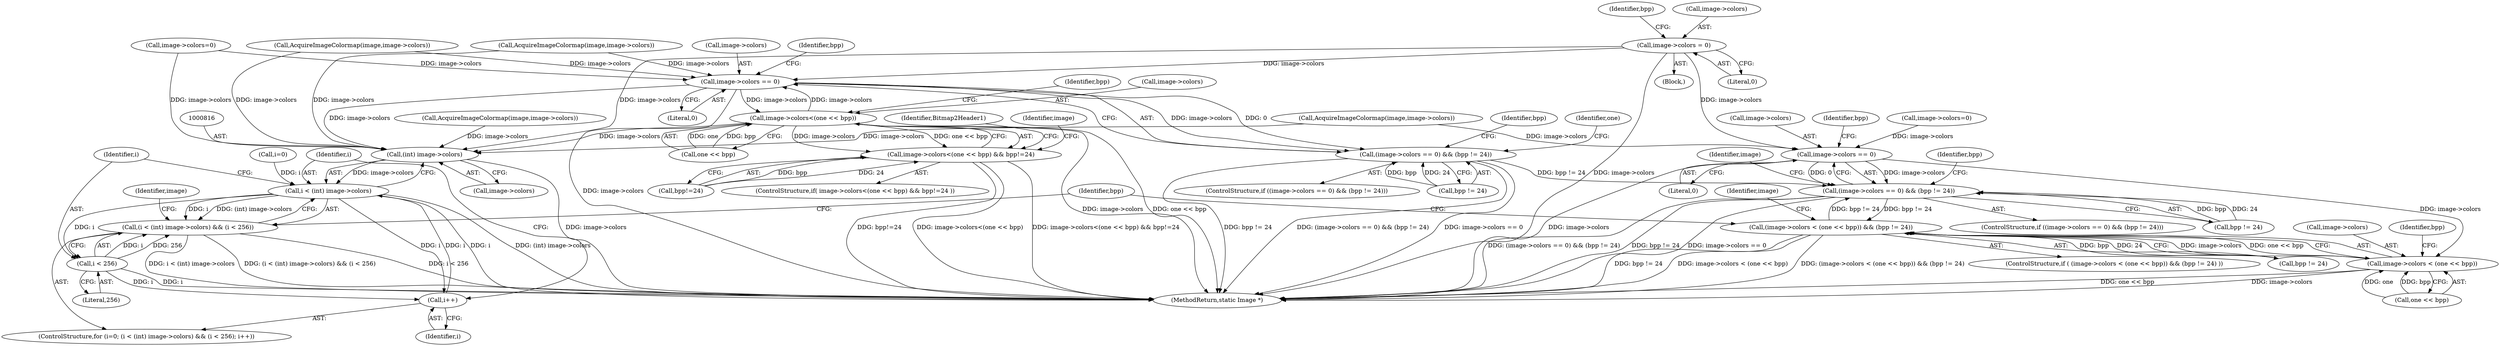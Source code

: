 digraph "0_ImageMagick_d9b2209a69ee90d8df81fb124eb66f593eb9f599_0@pointer" {
"1000309" [label="(Call,image->colors = 0)"];
"1000780" [label="(Call,image->colors == 0)"];
"1000779" [label="(Call,(image->colors == 0) && (bpp != 24))"];
"1000875" [label="(Call,(image->colors < (one << bpp)) && (bpp != 24))"];
"1000876" [label="(Call,image->colors < (one << bpp))"];
"1000815" [label="(Call,(int) image->colors)"];
"1000813" [label="(Call,i < (int) image->colors)"];
"1000812" [label="(Call,(i < (int) image->colors) && (i < 256))"];
"1000820" [label="(Call,i < 256)"];
"1000823" [label="(Call,i++)"];
"1001482" [label="(Call,image->colors == 0)"];
"1001481" [label="(Call,(image->colors == 0) && (bpp != 24))"];
"1001518" [label="(Call,image->colors<(one << bpp))"];
"1001517" [label="(Call,image->colors<(one << bpp) && bpp!=24)"];
"1000785" [label="(Call,bpp != 24)"];
"1001504" [label="(Call,AcquireImageColormap(image,image->colors))"];
"1001517" [label="(Call,image->colors<(one << bpp) && bpp!=24)"];
"1000781" [label="(Call,image->colors)"];
"1001526" [label="(Identifier,bpp)"];
"1001481" [label="(Call,(image->colors == 0) && (bpp != 24))"];
"1000778" [label="(ControlStructure,if ((image->colors == 0) && (bpp != 24)))"];
"1000809" [label="(Call,i=0)"];
"1000786" [label="(Identifier,bpp)"];
"1000888" [label="(Identifier,image)"];
"1000822" [label="(Literal,256)"];
"1001522" [label="(Call,one << bpp)"];
"1000798" [label="(Call,AcquireImageColormap(image,image->colors))"];
"1000315" [label="(Identifier,bpp)"];
"1000823" [label="(Call,i++)"];
"1001488" [label="(Identifier,bpp)"];
"1001514" [label="(Identifier,bpp)"];
"1000814" [label="(Identifier,i)"];
"1000780" [label="(Call,image->colors == 0)"];
"1000883" [label="(Call,bpp != 24)"];
"1000877" [label="(Call,image->colors)"];
"1001493" [label="(Identifier,one)"];
"1001525" [label="(Call,bpp!=24)"];
"1000884" [label="(Identifier,bpp)"];
"1001318" [label="(Call,AcquireImageColormap(image,image->colors))"];
"1001487" [label="(Call,bpp != 24)"];
"1000784" [label="(Literal,0)"];
"1000141" [label="(Block,)"];
"1000874" [label="(ControlStructure,if ( (image->colors < (one << bpp)) && (bpp != 24) ))"];
"1000908" [label="(Identifier,bpp)"];
"1001550" [label="(Identifier,Bitmap2Header1)"];
"1001914" [label="(MethodReturn,static Image *)"];
"1000880" [label="(Call,one << bpp)"];
"1000821" [label="(Identifier,i)"];
"1001519" [label="(Call,image->colors)"];
"1000830" [label="(Identifier,image)"];
"1000876" [label="(Call,image->colors < (one << bpp))"];
"1000779" [label="(Call,(image->colors == 0) && (bpp != 24))"];
"1001518" [label="(Call,image->colors<(one << bpp))"];
"1000824" [label="(Identifier,i)"];
"1000310" [label="(Call,image->colors)"];
"1000815" [label="(Call,(int) image->colors)"];
"1000872" [label="(Identifier,bpp)"];
"1000813" [label="(Call,i < (int) image->colors)"];
"1000313" [label="(Literal,0)"];
"1000817" [label="(Call,image->colors)"];
"1001738" [label="(Call,image->colors=0)"];
"1000812" [label="(Call,(i < (int) image->colors) && (i < 256))"];
"1001516" [label="(ControlStructure,if( image->colors<(one << bpp) && bpp!=24 ))"];
"1001530" [label="(Identifier,image)"];
"1000791" [label="(Identifier,image)"];
"1001480" [label="(ControlStructure,if ((image->colors == 0) && (bpp != 24)))"];
"1000875" [label="(Call,(image->colors < (one << bpp)) && (bpp != 24))"];
"1001483" [label="(Call,image->colors)"];
"1001157" [label="(Call,image->colors=0)"];
"1001482" [label="(Call,image->colors == 0)"];
"1000309" [label="(Call,image->colors = 0)"];
"1000820" [label="(Call,i < 256)"];
"1001486" [label="(Literal,0)"];
"1000808" [label="(ControlStructure,for (i=0; (i < (int) image->colors) && (i < 256); i++))"];
"1000503" [label="(Call,AcquireImageColormap(image,image->colors))"];
"1000309" -> "1000141"  [label="AST: "];
"1000309" -> "1000313"  [label="CFG: "];
"1000310" -> "1000309"  [label="AST: "];
"1000313" -> "1000309"  [label="AST: "];
"1000315" -> "1000309"  [label="CFG: "];
"1000309" -> "1001914"  [label="DDG: image->colors"];
"1000309" -> "1000780"  [label="DDG: image->colors"];
"1000309" -> "1000815"  [label="DDG: image->colors"];
"1000309" -> "1001482"  [label="DDG: image->colors"];
"1000780" -> "1000779"  [label="AST: "];
"1000780" -> "1000784"  [label="CFG: "];
"1000781" -> "1000780"  [label="AST: "];
"1000784" -> "1000780"  [label="AST: "];
"1000786" -> "1000780"  [label="CFG: "];
"1000779" -> "1000780"  [label="CFG: "];
"1000780" -> "1001914"  [label="DDG: image->colors"];
"1000780" -> "1000779"  [label="DDG: image->colors"];
"1000780" -> "1000779"  [label="DDG: 0"];
"1000503" -> "1000780"  [label="DDG: image->colors"];
"1001157" -> "1000780"  [label="DDG: image->colors"];
"1000780" -> "1000876"  [label="DDG: image->colors"];
"1000779" -> "1000778"  [label="AST: "];
"1000779" -> "1000785"  [label="CFG: "];
"1000785" -> "1000779"  [label="AST: "];
"1000791" -> "1000779"  [label="CFG: "];
"1000872" -> "1000779"  [label="CFG: "];
"1000779" -> "1001914"  [label="DDG: bpp != 24"];
"1000779" -> "1001914"  [label="DDG: image->colors == 0"];
"1000779" -> "1001914"  [label="DDG: (image->colors == 0) && (bpp != 24)"];
"1001481" -> "1000779"  [label="DDG: bpp != 24"];
"1000875" -> "1000779"  [label="DDG: bpp != 24"];
"1000785" -> "1000779"  [label="DDG: bpp"];
"1000785" -> "1000779"  [label="DDG: 24"];
"1000779" -> "1000875"  [label="DDG: bpp != 24"];
"1000875" -> "1000874"  [label="AST: "];
"1000875" -> "1000876"  [label="CFG: "];
"1000875" -> "1000883"  [label="CFG: "];
"1000876" -> "1000875"  [label="AST: "];
"1000883" -> "1000875"  [label="AST: "];
"1000888" -> "1000875"  [label="CFG: "];
"1000908" -> "1000875"  [label="CFG: "];
"1000875" -> "1001914"  [label="DDG: bpp != 24"];
"1000875" -> "1001914"  [label="DDG: image->colors < (one << bpp)"];
"1000875" -> "1001914"  [label="DDG: (image->colors < (one << bpp)) && (bpp != 24)"];
"1000876" -> "1000875"  [label="DDG: image->colors"];
"1000876" -> "1000875"  [label="DDG: one << bpp"];
"1000883" -> "1000875"  [label="DDG: bpp"];
"1000883" -> "1000875"  [label="DDG: 24"];
"1000876" -> "1000880"  [label="CFG: "];
"1000877" -> "1000876"  [label="AST: "];
"1000880" -> "1000876"  [label="AST: "];
"1000884" -> "1000876"  [label="CFG: "];
"1000876" -> "1001914"  [label="DDG: one << bpp"];
"1000876" -> "1001914"  [label="DDG: image->colors"];
"1000880" -> "1000876"  [label="DDG: one"];
"1000880" -> "1000876"  [label="DDG: bpp"];
"1000815" -> "1000813"  [label="AST: "];
"1000815" -> "1000817"  [label="CFG: "];
"1000816" -> "1000815"  [label="AST: "];
"1000817" -> "1000815"  [label="AST: "];
"1000813" -> "1000815"  [label="CFG: "];
"1000815" -> "1001914"  [label="DDG: image->colors"];
"1000815" -> "1000813"  [label="DDG: image->colors"];
"1001518" -> "1000815"  [label="DDG: image->colors"];
"1001504" -> "1000815"  [label="DDG: image->colors"];
"1001318" -> "1000815"  [label="DDG: image->colors"];
"1000798" -> "1000815"  [label="DDG: image->colors"];
"1001482" -> "1000815"  [label="DDG: image->colors"];
"1000503" -> "1000815"  [label="DDG: image->colors"];
"1001738" -> "1000815"  [label="DDG: image->colors"];
"1000813" -> "1000812"  [label="AST: "];
"1000814" -> "1000813"  [label="AST: "];
"1000821" -> "1000813"  [label="CFG: "];
"1000812" -> "1000813"  [label="CFG: "];
"1000813" -> "1001914"  [label="DDG: i"];
"1000813" -> "1001914"  [label="DDG: (int) image->colors"];
"1000813" -> "1000812"  [label="DDG: i"];
"1000813" -> "1000812"  [label="DDG: (int) image->colors"];
"1000809" -> "1000813"  [label="DDG: i"];
"1000823" -> "1000813"  [label="DDG: i"];
"1000813" -> "1000820"  [label="DDG: i"];
"1000813" -> "1000823"  [label="DDG: i"];
"1000812" -> "1000808"  [label="AST: "];
"1000812" -> "1000820"  [label="CFG: "];
"1000820" -> "1000812"  [label="AST: "];
"1000830" -> "1000812"  [label="CFG: "];
"1000908" -> "1000812"  [label="CFG: "];
"1000812" -> "1001914"  [label="DDG: i < 256"];
"1000812" -> "1001914"  [label="DDG: i < (int) image->colors"];
"1000812" -> "1001914"  [label="DDG: (i < (int) image->colors) && (i < 256)"];
"1000820" -> "1000812"  [label="DDG: i"];
"1000820" -> "1000812"  [label="DDG: 256"];
"1000820" -> "1000822"  [label="CFG: "];
"1000821" -> "1000820"  [label="AST: "];
"1000822" -> "1000820"  [label="AST: "];
"1000820" -> "1001914"  [label="DDG: i"];
"1000820" -> "1000823"  [label="DDG: i"];
"1000823" -> "1000808"  [label="AST: "];
"1000823" -> "1000824"  [label="CFG: "];
"1000824" -> "1000823"  [label="AST: "];
"1000814" -> "1000823"  [label="CFG: "];
"1001482" -> "1001481"  [label="AST: "];
"1001482" -> "1001486"  [label="CFG: "];
"1001483" -> "1001482"  [label="AST: "];
"1001486" -> "1001482"  [label="AST: "];
"1001488" -> "1001482"  [label="CFG: "];
"1001481" -> "1001482"  [label="CFG: "];
"1001482" -> "1001914"  [label="DDG: image->colors"];
"1001482" -> "1001481"  [label="DDG: image->colors"];
"1001482" -> "1001481"  [label="DDG: 0"];
"1001518" -> "1001482"  [label="DDG: image->colors"];
"1001504" -> "1001482"  [label="DDG: image->colors"];
"1001318" -> "1001482"  [label="DDG: image->colors"];
"1001738" -> "1001482"  [label="DDG: image->colors"];
"1001482" -> "1001518"  [label="DDG: image->colors"];
"1001481" -> "1001480"  [label="AST: "];
"1001481" -> "1001487"  [label="CFG: "];
"1001487" -> "1001481"  [label="AST: "];
"1001493" -> "1001481"  [label="CFG: "];
"1001514" -> "1001481"  [label="CFG: "];
"1001481" -> "1001914"  [label="DDG: bpp != 24"];
"1001481" -> "1001914"  [label="DDG: (image->colors == 0) && (bpp != 24)"];
"1001481" -> "1001914"  [label="DDG: image->colors == 0"];
"1001487" -> "1001481"  [label="DDG: bpp"];
"1001487" -> "1001481"  [label="DDG: 24"];
"1001518" -> "1001517"  [label="AST: "];
"1001518" -> "1001522"  [label="CFG: "];
"1001519" -> "1001518"  [label="AST: "];
"1001522" -> "1001518"  [label="AST: "];
"1001526" -> "1001518"  [label="CFG: "];
"1001517" -> "1001518"  [label="CFG: "];
"1001518" -> "1001914"  [label="DDG: image->colors"];
"1001518" -> "1001914"  [label="DDG: one << bpp"];
"1001518" -> "1001517"  [label="DDG: image->colors"];
"1001518" -> "1001517"  [label="DDG: one << bpp"];
"1001522" -> "1001518"  [label="DDG: one"];
"1001522" -> "1001518"  [label="DDG: bpp"];
"1001517" -> "1001516"  [label="AST: "];
"1001517" -> "1001525"  [label="CFG: "];
"1001525" -> "1001517"  [label="AST: "];
"1001530" -> "1001517"  [label="CFG: "];
"1001550" -> "1001517"  [label="CFG: "];
"1001517" -> "1001914"  [label="DDG: image->colors<(one << bpp) && bpp!=24"];
"1001517" -> "1001914"  [label="DDG: bpp!=24"];
"1001517" -> "1001914"  [label="DDG: image->colors<(one << bpp)"];
"1001525" -> "1001517"  [label="DDG: bpp"];
"1001525" -> "1001517"  [label="DDG: 24"];
}
